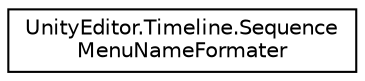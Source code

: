 digraph "Graphical Class Hierarchy"
{
 // LATEX_PDF_SIZE
  edge [fontname="Helvetica",fontsize="10",labelfontname="Helvetica",labelfontsize="10"];
  node [fontname="Helvetica",fontsize="10",shape=record];
  rankdir="LR";
  Node0 [label="UnityEditor.Timeline.Sequence\lMenuNameFormater",height=0.2,width=0.4,color="black", fillcolor="white", style="filled",URL="$class_unity_editor_1_1_timeline_1_1_sequence_menu_name_formater.html",tooltip=" "];
}
